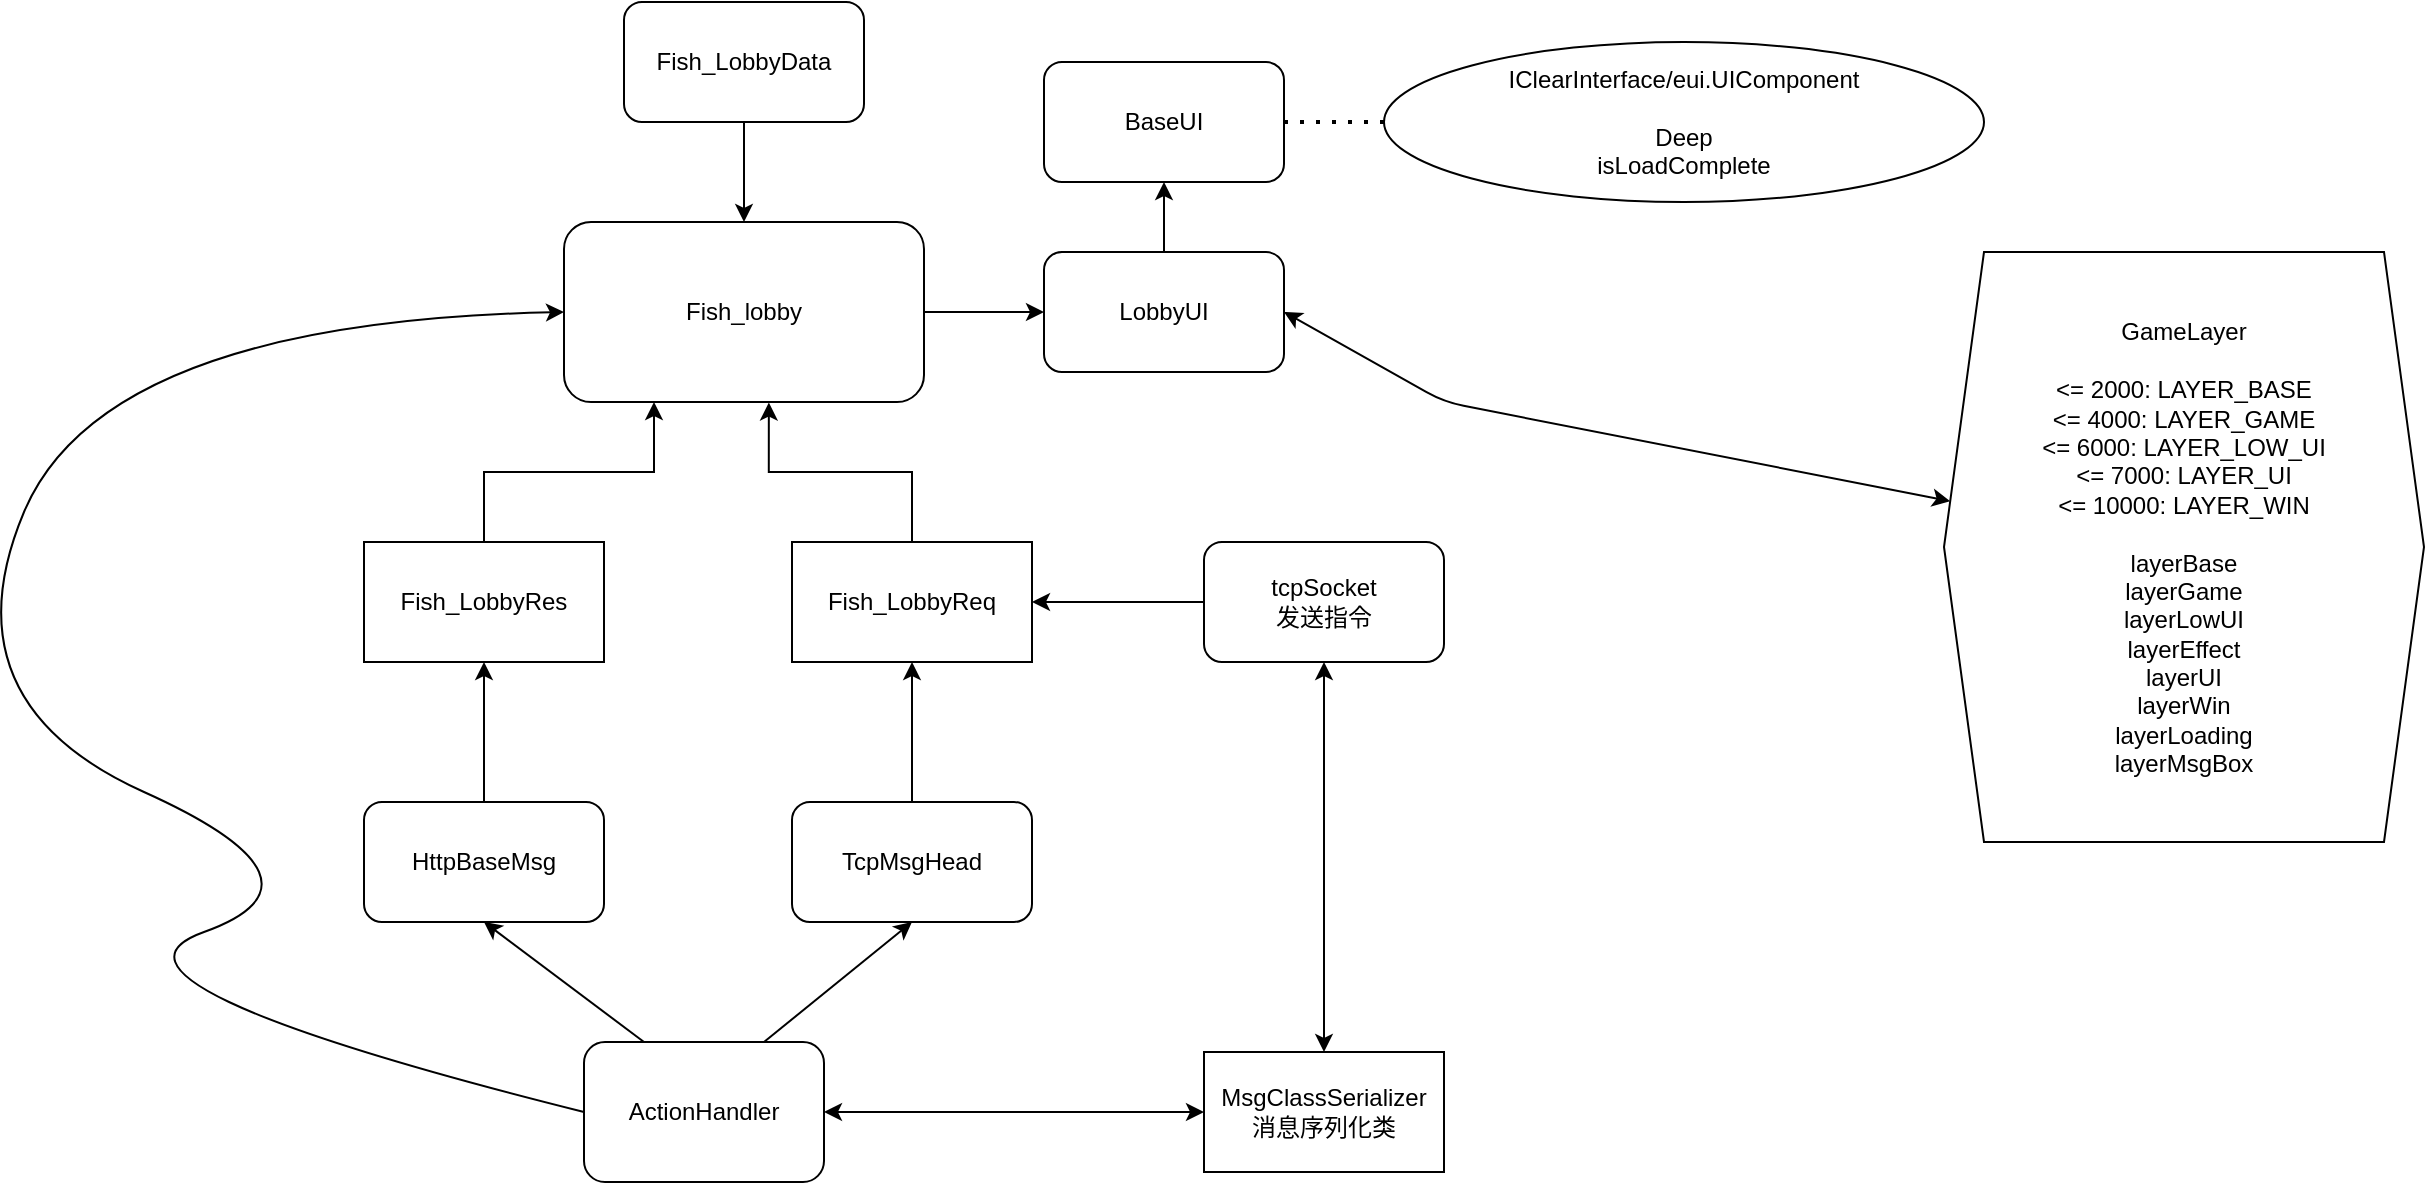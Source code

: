 <mxfile version="14.5.1" type="github">
  <diagram name="BOKE_FISH" id="b5b7bab2-c9e2-2cf4-8b2a-24fd1a2a6d21">
    <mxGraphModel dx="2651" dy="1021" grid="1" gridSize="10" guides="1" tooltips="1" connect="1" arrows="1" fold="1" page="1" pageScale="1" pageWidth="827" pageHeight="1169" background="#ffffff" math="0" shadow="0">
      <root>
        <mxCell id="0" />
        <mxCell id="1" parent="0" />
        <mxCell id="fzn0tMe7gDzVCb7VW257-3" style="edgeStyle=orthogonalEdgeStyle;rounded=0;orthogonalLoop=1;jettySize=auto;html=1;" edge="1" parent="1" source="fzn0tMe7gDzVCb7VW257-1" target="fzn0tMe7gDzVCb7VW257-4">
          <mxGeometry relative="1" as="geometry">
            <mxPoint x="450" y="205" as="targetPoint" />
          </mxGeometry>
        </mxCell>
        <mxCell id="fzn0tMe7gDzVCb7VW257-1" value="Fish_lobby" style="rounded=1;whiteSpace=wrap;html=1;" vertex="1" parent="1">
          <mxGeometry x="180" y="160" width="180" height="90" as="geometry" />
        </mxCell>
        <mxCell id="fzn0tMe7gDzVCb7VW257-5" style="edgeStyle=orthogonalEdgeStyle;rounded=0;orthogonalLoop=1;jettySize=auto;html=1;" edge="1" parent="1" source="fzn0tMe7gDzVCb7VW257-4" target="fzn0tMe7gDzVCb7VW257-6">
          <mxGeometry relative="1" as="geometry">
            <mxPoint x="480" y="130" as="targetPoint" />
          </mxGeometry>
        </mxCell>
        <mxCell id="fzn0tMe7gDzVCb7VW257-4" value="LobbyUI" style="rounded=1;whiteSpace=wrap;html=1;" vertex="1" parent="1">
          <mxGeometry x="420" y="175" width="120" height="60" as="geometry" />
        </mxCell>
        <mxCell id="fzn0tMe7gDzVCb7VW257-6" value="BaseUI" style="rounded=1;whiteSpace=wrap;html=1;" vertex="1" parent="1">
          <mxGeometry x="420" y="80" width="120" height="60" as="geometry" />
        </mxCell>
        <mxCell id="fzn0tMe7gDzVCb7VW257-7" value="" style="endArrow=none;dashed=1;html=1;dashPattern=1 3;strokeWidth=2;exitX=1;exitY=0.5;exitDx=0;exitDy=0;" edge="1" parent="1" source="fzn0tMe7gDzVCb7VW257-6">
          <mxGeometry width="50" height="50" relative="1" as="geometry">
            <mxPoint x="760" y="270" as="sourcePoint" />
            <mxPoint x="590" y="110" as="targetPoint" />
          </mxGeometry>
        </mxCell>
        <mxCell id="fzn0tMe7gDzVCb7VW257-10" value="IClearInterface/eui.UIComponent&lt;br&gt;&lt;br&gt;Deep&lt;br&gt;isLoadComplete" style="ellipse;whiteSpace=wrap;html=1;" vertex="1" parent="1">
          <mxGeometry x="590" y="70" width="300" height="80" as="geometry" />
        </mxCell>
        <mxCell id="fzn0tMe7gDzVCb7VW257-11" value="" style="endArrow=classic;startArrow=classic;html=1;exitX=1;exitY=0.5;exitDx=0;exitDy=0;" edge="1" parent="1" source="fzn0tMe7gDzVCb7VW257-4" target="fzn0tMe7gDzVCb7VW257-12">
          <mxGeometry width="50" height="50" relative="1" as="geometry">
            <mxPoint x="750" y="320" as="sourcePoint" />
            <mxPoint x="740" y="205" as="targetPoint" />
            <Array as="points">
              <mxPoint x="620" y="250" />
            </Array>
          </mxGeometry>
        </mxCell>
        <mxCell id="fzn0tMe7gDzVCb7VW257-12" value="GameLayer&lt;br&gt;&lt;br&gt;&amp;lt;= 2000: LAYER_BASE&lt;br&gt;&amp;lt;= 4000: LAYER_GAME&lt;br&gt;&amp;lt;= 6000: LAYER_LOW_UI&lt;br&gt;&amp;lt;= 7000: LAYER_UI&lt;br&gt;&amp;lt;= 10000: LAYER_WIN&lt;br&gt;&lt;br&gt;layerBase&lt;br&gt;layerGame&lt;br&gt;layerLowUI&lt;br&gt;layerEffect&lt;br&gt;layerUI&lt;br&gt;layerWin&lt;br&gt;layerLoading&lt;br&gt;layerMsgBox" style="shape=hexagon;perimeter=hexagonPerimeter2;whiteSpace=wrap;html=1;fixedSize=1;" vertex="1" parent="1">
          <mxGeometry x="870" y="175" width="240" height="295" as="geometry" />
        </mxCell>
        <mxCell id="fzn0tMe7gDzVCb7VW257-15" style="edgeStyle=orthogonalEdgeStyle;rounded=0;orthogonalLoop=1;jettySize=auto;html=1;entryX=0.25;entryY=1;entryDx=0;entryDy=0;" edge="1" parent="1" source="fzn0tMe7gDzVCb7VW257-13" target="fzn0tMe7gDzVCb7VW257-1">
          <mxGeometry relative="1" as="geometry" />
        </mxCell>
        <mxCell id="fzn0tMe7gDzVCb7VW257-13" value="Fish_LobbyRes" style="rounded=0;whiteSpace=wrap;html=1;" vertex="1" parent="1">
          <mxGeometry x="80" y="320" width="120" height="60" as="geometry" />
        </mxCell>
        <mxCell id="fzn0tMe7gDzVCb7VW257-16" style="edgeStyle=orthogonalEdgeStyle;rounded=0;orthogonalLoop=1;jettySize=auto;html=1;entryX=0.569;entryY=1.003;entryDx=0;entryDy=0;entryPerimeter=0;" edge="1" parent="1" source="fzn0tMe7gDzVCb7VW257-14" target="fzn0tMe7gDzVCb7VW257-1">
          <mxGeometry relative="1" as="geometry">
            <Array as="points">
              <mxPoint x="354" y="285" />
              <mxPoint x="282" y="285" />
            </Array>
          </mxGeometry>
        </mxCell>
        <mxCell id="fzn0tMe7gDzVCb7VW257-14" value="Fish_LobbyReq" style="rounded=0;whiteSpace=wrap;html=1;" vertex="1" parent="1">
          <mxGeometry x="294" y="320" width="120" height="60" as="geometry" />
        </mxCell>
        <mxCell id="fzn0tMe7gDzVCb7VW257-18" style="edgeStyle=orthogonalEdgeStyle;rounded=0;orthogonalLoop=1;jettySize=auto;html=1;entryX=0.5;entryY=1;entryDx=0;entryDy=0;" edge="1" parent="1" source="fzn0tMe7gDzVCb7VW257-17" target="fzn0tMe7gDzVCb7VW257-14">
          <mxGeometry relative="1" as="geometry" />
        </mxCell>
        <mxCell id="fzn0tMe7gDzVCb7VW257-17" value="TcpMsgHead" style="rounded=1;whiteSpace=wrap;html=1;" vertex="1" parent="1">
          <mxGeometry x="294" y="450" width="120" height="60" as="geometry" />
        </mxCell>
        <mxCell id="fzn0tMe7gDzVCb7VW257-20" style="edgeStyle=orthogonalEdgeStyle;rounded=0;orthogonalLoop=1;jettySize=auto;html=1;entryX=0.5;entryY=1;entryDx=0;entryDy=0;" edge="1" parent="1" source="fzn0tMe7gDzVCb7VW257-19" target="fzn0tMe7gDzVCb7VW257-13">
          <mxGeometry relative="1" as="geometry" />
        </mxCell>
        <mxCell id="fzn0tMe7gDzVCb7VW257-19" value="HttpBaseMsg" style="rounded=1;whiteSpace=wrap;html=1;" vertex="1" parent="1">
          <mxGeometry x="80" y="450" width="120" height="60" as="geometry" />
        </mxCell>
        <mxCell id="fzn0tMe7gDzVCb7VW257-21" value="Fish_LobbyData" style="rounded=1;whiteSpace=wrap;html=1;" vertex="1" parent="1">
          <mxGeometry x="210" y="50" width="120" height="60" as="geometry" />
        </mxCell>
        <mxCell id="fzn0tMe7gDzVCb7VW257-23" value="" style="endArrow=classic;html=1;exitX=0.5;exitY=1;exitDx=0;exitDy=0;entryX=0.5;entryY=0;entryDx=0;entryDy=0;" edge="1" parent="1" source="fzn0tMe7gDzVCb7VW257-21" target="fzn0tMe7gDzVCb7VW257-1">
          <mxGeometry width="50" height="50" relative="1" as="geometry">
            <mxPoint x="750" y="320" as="sourcePoint" />
            <mxPoint x="800" y="270" as="targetPoint" />
          </mxGeometry>
        </mxCell>
        <mxCell id="fzn0tMe7gDzVCb7VW257-31" style="edgeStyle=orthogonalEdgeStyle;rounded=0;orthogonalLoop=1;jettySize=auto;html=1;" edge="1" parent="1" source="fzn0tMe7gDzVCb7VW257-30" target="fzn0tMe7gDzVCb7VW257-14">
          <mxGeometry relative="1" as="geometry" />
        </mxCell>
        <mxCell id="fzn0tMe7gDzVCb7VW257-30" value="tcpSocket&lt;br&gt;发送指令" style="rounded=1;whiteSpace=wrap;html=1;" vertex="1" parent="1">
          <mxGeometry x="500" y="320" width="120" height="60" as="geometry" />
        </mxCell>
        <mxCell id="fzn0tMe7gDzVCb7VW257-35" value="" style="endArrow=classic;html=1;exitX=0.75;exitY=0;exitDx=0;exitDy=0;entryX=0.5;entryY=1;entryDx=0;entryDy=0;" edge="1" parent="1" target="fzn0tMe7gDzVCb7VW257-17">
          <mxGeometry width="50" height="50" relative="1" as="geometry">
            <mxPoint x="280" y="570" as="sourcePoint" />
            <mxPoint x="800" y="390" as="targetPoint" />
          </mxGeometry>
        </mxCell>
        <mxCell id="fzn0tMe7gDzVCb7VW257-36" value="" style="endArrow=classic;html=1;exitX=0.25;exitY=0;exitDx=0;exitDy=0;entryX=0.5;entryY=1;entryDx=0;entryDy=0;" edge="1" parent="1" target="fzn0tMe7gDzVCb7VW257-19">
          <mxGeometry width="50" height="50" relative="1" as="geometry">
            <mxPoint x="220" y="570" as="sourcePoint" />
            <mxPoint x="364" y="520" as="targetPoint" />
          </mxGeometry>
        </mxCell>
        <mxCell id="fzn0tMe7gDzVCb7VW257-37" value="ActionHandler" style="rounded=1;whiteSpace=wrap;html=1;" vertex="1" parent="1">
          <mxGeometry x="190" y="570" width="120" height="70" as="geometry" />
        </mxCell>
        <mxCell id="fzn0tMe7gDzVCb7VW257-40" value="MsgClassSerializer&lt;br&gt;消息序列化类" style="rounded=0;whiteSpace=wrap;html=1;" vertex="1" parent="1">
          <mxGeometry x="500" y="575" width="120" height="60" as="geometry" />
        </mxCell>
        <mxCell id="fzn0tMe7gDzVCb7VW257-41" value="" style="endArrow=classic;startArrow=classic;html=1;exitX=1;exitY=0.5;exitDx=0;exitDy=0;entryX=0;entryY=0.5;entryDx=0;entryDy=0;" edge="1" parent="1" source="fzn0tMe7gDzVCb7VW257-37" target="fzn0tMe7gDzVCb7VW257-40">
          <mxGeometry width="50" height="50" relative="1" as="geometry">
            <mxPoint x="750" y="480" as="sourcePoint" />
            <mxPoint x="800" y="430" as="targetPoint" />
          </mxGeometry>
        </mxCell>
        <mxCell id="fzn0tMe7gDzVCb7VW257-42" value="" style="endArrow=classic;startArrow=classic;html=1;exitX=0.5;exitY=0;exitDx=0;exitDy=0;entryX=0.5;entryY=1;entryDx=0;entryDy=0;" edge="1" parent="1" source="fzn0tMe7gDzVCb7VW257-40" target="fzn0tMe7gDzVCb7VW257-30">
          <mxGeometry width="50" height="50" relative="1" as="geometry">
            <mxPoint x="750" y="480" as="sourcePoint" />
            <mxPoint x="800" y="430" as="targetPoint" />
          </mxGeometry>
        </mxCell>
        <mxCell id="fzn0tMe7gDzVCb7VW257-46" value="" style="curved=1;endArrow=classic;html=1;exitX=0;exitY=0.5;exitDx=0;exitDy=0;entryX=0;entryY=0.5;entryDx=0;entryDy=0;" edge="1" parent="1" source="fzn0tMe7gDzVCb7VW257-37" target="fzn0tMe7gDzVCb7VW257-1">
          <mxGeometry width="50" height="50" relative="1" as="geometry">
            <mxPoint x="750" y="480" as="sourcePoint" />
            <mxPoint x="800" y="430" as="targetPoint" />
            <Array as="points">
              <mxPoint x="-70" y="540" />
              <mxPoint x="70" y="490" />
              <mxPoint x="-130" y="400" />
              <mxPoint x="-50" y="210" />
            </Array>
          </mxGeometry>
        </mxCell>
      </root>
    </mxGraphModel>
  </diagram>
</mxfile>
